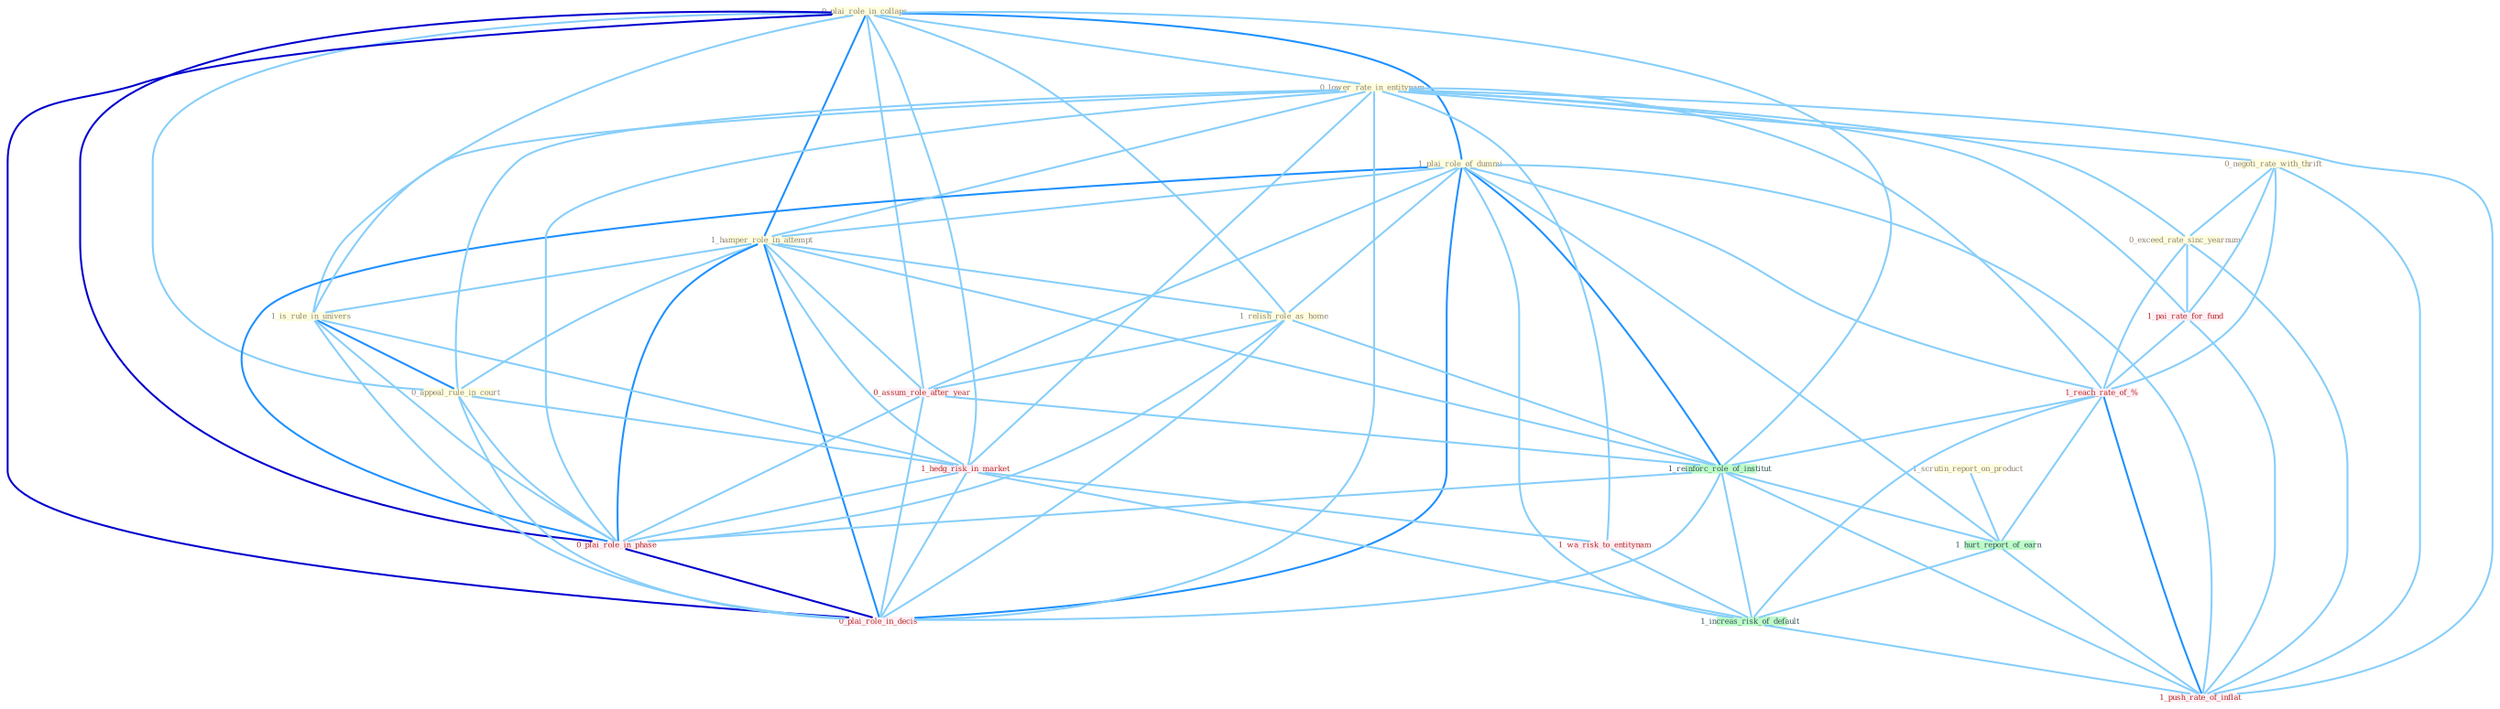 Graph G{ 
    node
    [shape=polygon,style=filled,width=.5,height=.06,color="#BDFCC9",fixedsize=true,fontsize=4,
    fontcolor="#2f4f4f"];
    {node
    [color="#ffffe0", fontcolor="#8b7d6b"] "0_plai_role_in_collaps " "1_plai_role_of_dummi " "0_lower_rate_in_entitynam " "1_hamper_role_in_attempt " "0_negoti_rate_with_thrift " "1_relish_role_as_home " "1_is_rule_in_univers " "0_appeal_rule_in_court " "0_exceed_rate_sinc_yearnum " "1_scrutin_report_on_product "}
{node [color="#fff0f5", fontcolor="#b22222"] "0_assum_role_after_year " "1_hedg_risk_in_market " "1_pai_rate_for_fund " "1_reach_rate_of_% " "1_wa_risk_to_entitynam " "0_plai_role_in_phase " "0_plai_role_in_decis " "1_push_rate_of_inflat "}
edge [color="#B0E2FF"];

	"0_plai_role_in_collaps " -- "1_plai_role_of_dummi " [w="2", color="#1e90ff" , len=0.8];
	"0_plai_role_in_collaps " -- "0_lower_rate_in_entitynam " [w="1", color="#87cefa" ];
	"0_plai_role_in_collaps " -- "1_hamper_role_in_attempt " [w="2", color="#1e90ff" , len=0.8];
	"0_plai_role_in_collaps " -- "1_relish_role_as_home " [w="1", color="#87cefa" ];
	"0_plai_role_in_collaps " -- "1_is_rule_in_univers " [w="1", color="#87cefa" ];
	"0_plai_role_in_collaps " -- "0_appeal_rule_in_court " [w="1", color="#87cefa" ];
	"0_plai_role_in_collaps " -- "0_assum_role_after_year " [w="1", color="#87cefa" ];
	"0_plai_role_in_collaps " -- "1_hedg_risk_in_market " [w="1", color="#87cefa" ];
	"0_plai_role_in_collaps " -- "1_reinforc_role_of_institut " [w="1", color="#87cefa" ];
	"0_plai_role_in_collaps " -- "0_plai_role_in_phase " [w="3", color="#0000cd" , len=0.6];
	"0_plai_role_in_collaps " -- "0_plai_role_in_decis " [w="3", color="#0000cd" , len=0.6];
	"1_plai_role_of_dummi " -- "1_hamper_role_in_attempt " [w="1", color="#87cefa" ];
	"1_plai_role_of_dummi " -- "1_relish_role_as_home " [w="1", color="#87cefa" ];
	"1_plai_role_of_dummi " -- "0_assum_role_after_year " [w="1", color="#87cefa" ];
	"1_plai_role_of_dummi " -- "1_reach_rate_of_% " [w="1", color="#87cefa" ];
	"1_plai_role_of_dummi " -- "1_reinforc_role_of_institut " [w="2", color="#1e90ff" , len=0.8];
	"1_plai_role_of_dummi " -- "0_plai_role_in_phase " [w="2", color="#1e90ff" , len=0.8];
	"1_plai_role_of_dummi " -- "1_hurt_report_of_earn " [w="1", color="#87cefa" ];
	"1_plai_role_of_dummi " -- "1_increas_risk_of_default " [w="1", color="#87cefa" ];
	"1_plai_role_of_dummi " -- "0_plai_role_in_decis " [w="2", color="#1e90ff" , len=0.8];
	"1_plai_role_of_dummi " -- "1_push_rate_of_inflat " [w="1", color="#87cefa" ];
	"0_lower_rate_in_entitynam " -- "1_hamper_role_in_attempt " [w="1", color="#87cefa" ];
	"0_lower_rate_in_entitynam " -- "0_negoti_rate_with_thrift " [w="1", color="#87cefa" ];
	"0_lower_rate_in_entitynam " -- "1_is_rule_in_univers " [w="1", color="#87cefa" ];
	"0_lower_rate_in_entitynam " -- "0_appeal_rule_in_court " [w="1", color="#87cefa" ];
	"0_lower_rate_in_entitynam " -- "0_exceed_rate_sinc_yearnum " [w="1", color="#87cefa" ];
	"0_lower_rate_in_entitynam " -- "1_hedg_risk_in_market " [w="1", color="#87cefa" ];
	"0_lower_rate_in_entitynam " -- "1_pai_rate_for_fund " [w="1", color="#87cefa" ];
	"0_lower_rate_in_entitynam " -- "1_reach_rate_of_% " [w="1", color="#87cefa" ];
	"0_lower_rate_in_entitynam " -- "1_wa_risk_to_entitynam " [w="1", color="#87cefa" ];
	"0_lower_rate_in_entitynam " -- "0_plai_role_in_phase " [w="1", color="#87cefa" ];
	"0_lower_rate_in_entitynam " -- "0_plai_role_in_decis " [w="1", color="#87cefa" ];
	"0_lower_rate_in_entitynam " -- "1_push_rate_of_inflat " [w="1", color="#87cefa" ];
	"1_hamper_role_in_attempt " -- "1_relish_role_as_home " [w="1", color="#87cefa" ];
	"1_hamper_role_in_attempt " -- "1_is_rule_in_univers " [w="1", color="#87cefa" ];
	"1_hamper_role_in_attempt " -- "0_appeal_rule_in_court " [w="1", color="#87cefa" ];
	"1_hamper_role_in_attempt " -- "0_assum_role_after_year " [w="1", color="#87cefa" ];
	"1_hamper_role_in_attempt " -- "1_hedg_risk_in_market " [w="1", color="#87cefa" ];
	"1_hamper_role_in_attempt " -- "1_reinforc_role_of_institut " [w="1", color="#87cefa" ];
	"1_hamper_role_in_attempt " -- "0_plai_role_in_phase " [w="2", color="#1e90ff" , len=0.8];
	"1_hamper_role_in_attempt " -- "0_plai_role_in_decis " [w="2", color="#1e90ff" , len=0.8];
	"0_negoti_rate_with_thrift " -- "0_exceed_rate_sinc_yearnum " [w="1", color="#87cefa" ];
	"0_negoti_rate_with_thrift " -- "1_pai_rate_for_fund " [w="1", color="#87cefa" ];
	"0_negoti_rate_with_thrift " -- "1_reach_rate_of_% " [w="1", color="#87cefa" ];
	"0_negoti_rate_with_thrift " -- "1_push_rate_of_inflat " [w="1", color="#87cefa" ];
	"1_relish_role_as_home " -- "0_assum_role_after_year " [w="1", color="#87cefa" ];
	"1_relish_role_as_home " -- "1_reinforc_role_of_institut " [w="1", color="#87cefa" ];
	"1_relish_role_as_home " -- "0_plai_role_in_phase " [w="1", color="#87cefa" ];
	"1_relish_role_as_home " -- "0_plai_role_in_decis " [w="1", color="#87cefa" ];
	"1_is_rule_in_univers " -- "0_appeal_rule_in_court " [w="2", color="#1e90ff" , len=0.8];
	"1_is_rule_in_univers " -- "1_hedg_risk_in_market " [w="1", color="#87cefa" ];
	"1_is_rule_in_univers " -- "0_plai_role_in_phase " [w="1", color="#87cefa" ];
	"1_is_rule_in_univers " -- "0_plai_role_in_decis " [w="1", color="#87cefa" ];
	"0_appeal_rule_in_court " -- "1_hedg_risk_in_market " [w="1", color="#87cefa" ];
	"0_appeal_rule_in_court " -- "0_plai_role_in_phase " [w="1", color="#87cefa" ];
	"0_appeal_rule_in_court " -- "0_plai_role_in_decis " [w="1", color="#87cefa" ];
	"0_exceed_rate_sinc_yearnum " -- "1_pai_rate_for_fund " [w="1", color="#87cefa" ];
	"0_exceed_rate_sinc_yearnum " -- "1_reach_rate_of_% " [w="1", color="#87cefa" ];
	"0_exceed_rate_sinc_yearnum " -- "1_push_rate_of_inflat " [w="1", color="#87cefa" ];
	"1_scrutin_report_on_product " -- "1_hurt_report_of_earn " [w="1", color="#87cefa" ];
	"0_assum_role_after_year " -- "1_reinforc_role_of_institut " [w="1", color="#87cefa" ];
	"0_assum_role_after_year " -- "0_plai_role_in_phase " [w="1", color="#87cefa" ];
	"0_assum_role_after_year " -- "0_plai_role_in_decis " [w="1", color="#87cefa" ];
	"1_hedg_risk_in_market " -- "1_wa_risk_to_entitynam " [w="1", color="#87cefa" ];
	"1_hedg_risk_in_market " -- "0_plai_role_in_phase " [w="1", color="#87cefa" ];
	"1_hedg_risk_in_market " -- "1_increas_risk_of_default " [w="1", color="#87cefa" ];
	"1_hedg_risk_in_market " -- "0_plai_role_in_decis " [w="1", color="#87cefa" ];
	"1_pai_rate_for_fund " -- "1_reach_rate_of_% " [w="1", color="#87cefa" ];
	"1_pai_rate_for_fund " -- "1_push_rate_of_inflat " [w="1", color="#87cefa" ];
	"1_reach_rate_of_% " -- "1_reinforc_role_of_institut " [w="1", color="#87cefa" ];
	"1_reach_rate_of_% " -- "1_hurt_report_of_earn " [w="1", color="#87cefa" ];
	"1_reach_rate_of_% " -- "1_increas_risk_of_default " [w="1", color="#87cefa" ];
	"1_reach_rate_of_% " -- "1_push_rate_of_inflat " [w="2", color="#1e90ff" , len=0.8];
	"1_reinforc_role_of_institut " -- "0_plai_role_in_phase " [w="1", color="#87cefa" ];
	"1_reinforc_role_of_institut " -- "1_hurt_report_of_earn " [w="1", color="#87cefa" ];
	"1_reinforc_role_of_institut " -- "1_increas_risk_of_default " [w="1", color="#87cefa" ];
	"1_reinforc_role_of_institut " -- "0_plai_role_in_decis " [w="1", color="#87cefa" ];
	"1_reinforc_role_of_institut " -- "1_push_rate_of_inflat " [w="1", color="#87cefa" ];
	"1_wa_risk_to_entitynam " -- "1_increas_risk_of_default " [w="1", color="#87cefa" ];
	"0_plai_role_in_phase " -- "0_plai_role_in_decis " [w="3", color="#0000cd" , len=0.6];
	"1_hurt_report_of_earn " -- "1_increas_risk_of_default " [w="1", color="#87cefa" ];
	"1_hurt_report_of_earn " -- "1_push_rate_of_inflat " [w="1", color="#87cefa" ];
	"1_increas_risk_of_default " -- "1_push_rate_of_inflat " [w="1", color="#87cefa" ];
}